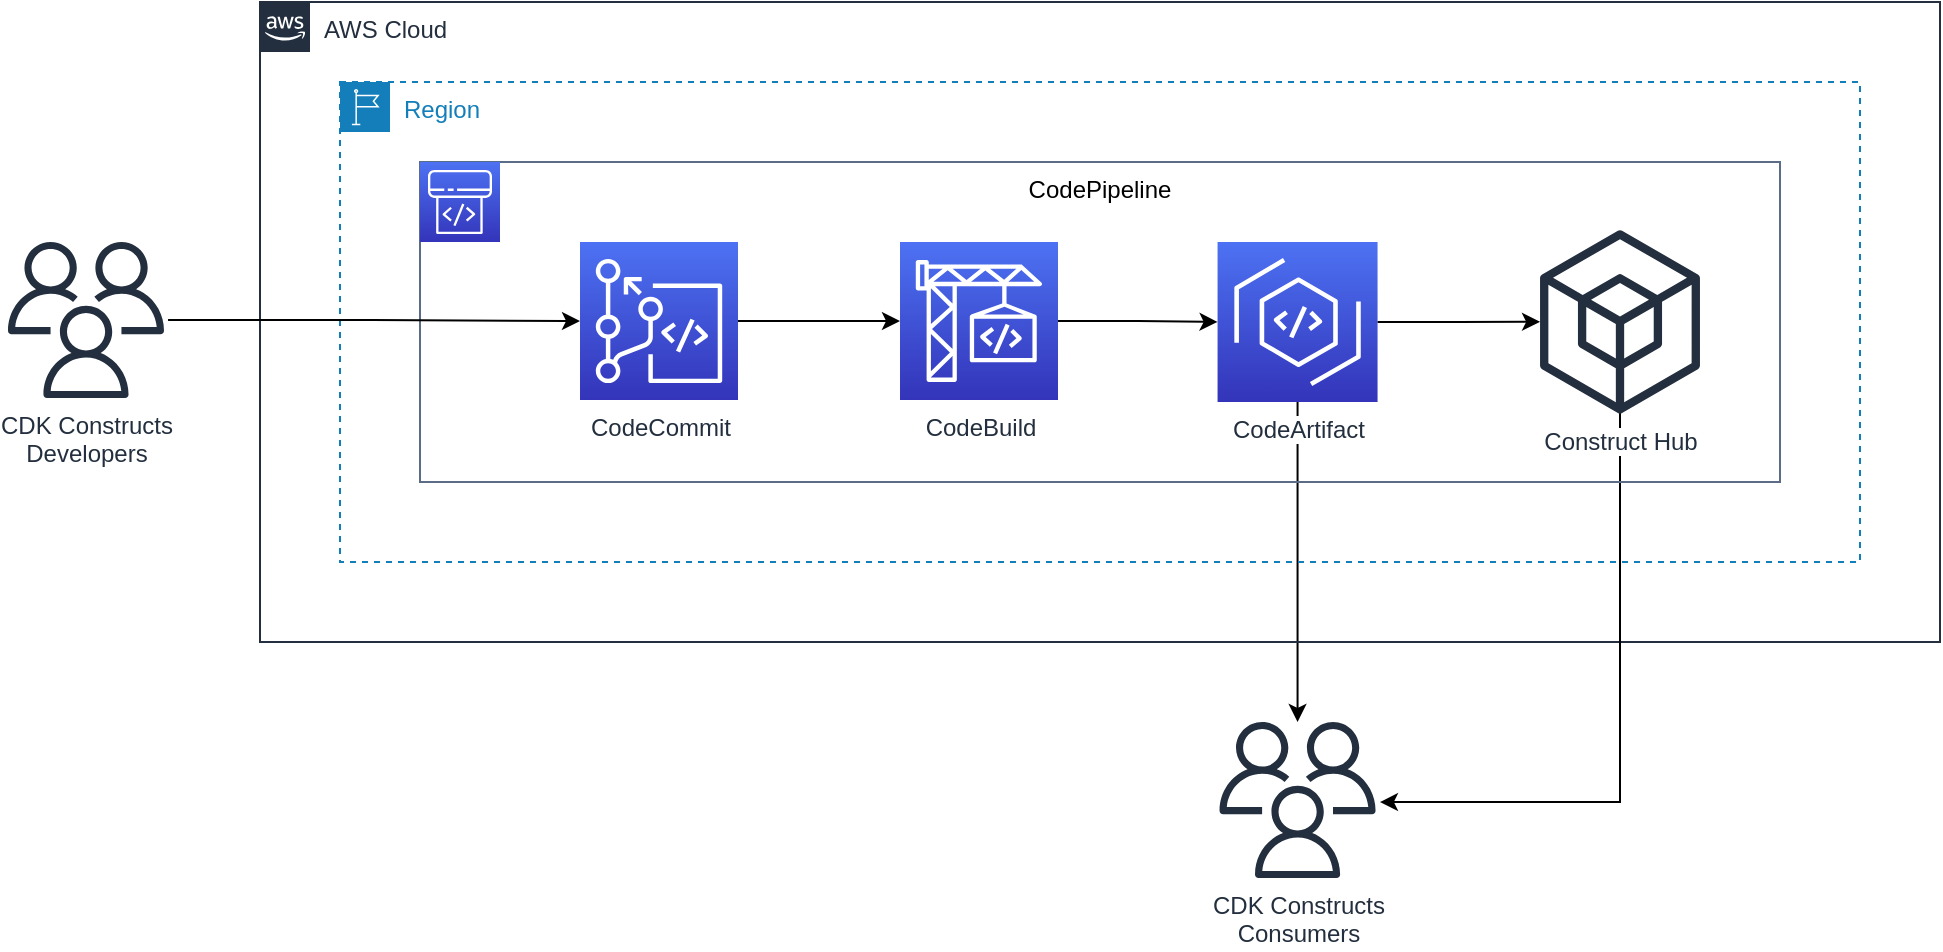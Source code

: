 <mxfile version="20.3.0" type="device" pages="5"><diagram id="Ht1M8jgEwFfnCIfOTk4-" name="constructHub v1"><mxGraphModel dx="1004" dy="669" grid="1" gridSize="10" guides="1" tooltips="1" connect="1" arrows="1" fold="1" page="1" pageScale="1" pageWidth="827" pageHeight="1169" math="0" shadow="0"><root><mxCell id="0"/><mxCell id="1" parent="0"/><mxCell id="h89RyK1hRT3e6EIMzd6z-31" style="edgeStyle=orthogonalEdgeStyle;rounded=0;orthogonalLoop=1;jettySize=auto;html=1;startArrow=none;startFill=0;strokeColor=default;labelBackgroundColor=default;fontColor=default;exitX=0.5;exitY=1;exitDx=0;exitDy=0;exitPerimeter=0;" parent="1" source="vg9qmbVubsNGUItU0Tzm-37" target="h89RyK1hRT3e6EIMzd6z-28" edge="1"><mxGeometry relative="1" as="geometry"><mxPoint x="600" y="736" as="sourcePoint"/><mxPoint x="690" y="660" as="targetPoint"/></mxGeometry></mxCell><mxCell id="h89RyK1hRT3e6EIMzd6z-30" value="AWS Cloud" style="points=[[0,0],[0.25,0],[0.5,0],[0.75,0],[1,0],[1,0.25],[1,0.5],[1,0.75],[1,1],[0.75,1],[0.5,1],[0.25,1],[0,1],[0,0.75],[0,0.5],[0,0.25]];outlineConnect=0;gradientColor=none;html=1;whiteSpace=wrap;fontSize=12;fontStyle=0;container=1;pointerEvents=0;collapsible=0;recursiveResize=0;shape=mxgraph.aws4.group;grIcon=mxgraph.aws4.group_aws_cloud_alt;strokeColor=#232F3E;fillColor=none;verticalAlign=top;align=left;spacingLeft=30;fontColor=#232F3E;dashed=0;labelBackgroundColor=default;" parent="1" vertex="1"><mxGeometry x="200" y="160" width="840" height="320" as="geometry"/></mxCell><mxCell id="5lHzUdLbDCqhNWZ--EgP-1" value="Region" style="points=[[0,0],[0.25,0],[0.5,0],[0.75,0],[1,0],[1,0.25],[1,0.5],[1,0.75],[1,1],[0.75,1],[0.5,1],[0.25,1],[0,1],[0,0.75],[0,0.5],[0,0.25]];outlineConnect=0;gradientColor=none;html=1;whiteSpace=wrap;fontSize=12;fontStyle=0;container=1;pointerEvents=0;collapsible=0;recursiveResize=0;shape=mxgraph.aws4.group;grIcon=mxgraph.aws4.group_region;strokeColor=#147EBA;fillColor=none;verticalAlign=top;align=left;spacingLeft=30;fontColor=#147EBA;dashed=1;" parent="h89RyK1hRT3e6EIMzd6z-30" vertex="1"><mxGeometry x="40" y="40" width="760" height="240" as="geometry"/></mxCell><mxCell id="h89RyK1hRT3e6EIMzd6z-28" value="CDK Constructs&lt;br&gt;Consumers" style="outlineConnect=0;fontColor=#232F3E;gradientColor=none;fillColor=#232F3E;strokeColor=none;dashed=0;verticalLabelPosition=bottom;verticalAlign=top;align=center;html=1;fontSize=12;fontStyle=0;aspect=fixed;pointerEvents=1;shape=mxgraph.aws4.users;labelBackgroundColor=none;" parent="1" vertex="1"><mxGeometry x="679.78" y="520.0" width="78" height="78" as="geometry"/></mxCell><mxCell id="vg9qmbVubsNGUItU0Tzm-46" style="edgeStyle=orthogonalEdgeStyle;rounded=0;orthogonalLoop=1;jettySize=auto;html=1;startArrow=none;startFill=0;strokeColor=default;labelBackgroundColor=default;fontColor=default;entryX=1.028;entryY=0.513;entryDx=0;entryDy=0;entryPerimeter=0;exitX=0.5;exitY=0.937;exitDx=0;exitDy=0;exitPerimeter=0;" parent="1" source="vg9qmbVubsNGUItU0Tzm-45" target="h89RyK1hRT3e6EIMzd6z-28" edge="1"><mxGeometry relative="1" as="geometry"><mxPoint x="950" y="560" as="sourcePoint"/><mxPoint x="728.78" y="530" as="targetPoint"/><Array as="points"><mxPoint x="880" y="560"/></Array></mxGeometry></mxCell><mxCell id="vg9qmbVubsNGUItU0Tzm-3" value="" style="group;fontColor=#000000;" parent="1" vertex="1" connectable="0"><mxGeometry x="290" y="240" width="710" height="160" as="geometry"/></mxCell><mxCell id="vg9qmbVubsNGUItU0Tzm-1" value="CodePipeline" style="fillColor=none;strokeColor=#5A6C86;verticalAlign=top;fontStyle=0;fontColor=#000000;" parent="vg9qmbVubsNGUItU0Tzm-3" vertex="1"><mxGeometry x="-10" width="680" height="160" as="geometry"/></mxCell><mxCell id="vg9qmbVubsNGUItU0Tzm-2" value="" style="sketch=0;points=[[0,0,0],[0.25,0,0],[0.5,0,0],[0.75,0,0],[1,0,0],[0,1,0],[0.25,1,0],[0.5,1,0],[0.75,1,0],[1,1,0],[0,0.25,0],[0,0.5,0],[0,0.75,0],[1,0.25,0],[1,0.5,0],[1,0.75,0]];outlineConnect=0;fontColor=#232F3E;gradientColor=#4D72F3;gradientDirection=north;fillColor=#3334B9;strokeColor=#ffffff;dashed=0;verticalLabelPosition=bottom;verticalAlign=top;align=center;html=1;fontSize=12;fontStyle=0;aspect=fixed;shape=mxgraph.aws4.resourceIcon;resIcon=mxgraph.aws4.codepipeline;" parent="vg9qmbVubsNGUItU0Tzm-3" vertex="1"><mxGeometry x="-10" width="40" height="40" as="geometry"/></mxCell><mxCell id="vg9qmbVubsNGUItU0Tzm-34" value="CodeCommit" style="sketch=0;points=[[0,0,0],[0.25,0,0],[0.5,0,0],[0.75,0,0],[1,0,0],[0,1,0],[0.25,1,0],[0.5,1,0],[0.75,1,0],[1,1,0],[0,0.25,0],[0,0.5,0],[0,0.75,0],[1,0.25,0],[1,0.5,0],[1,0.75,0]];outlineConnect=0;fontColor=#232F3E;gradientColor=#4D72F3;gradientDirection=north;fillColor=#3334B9;strokeColor=#ffffff;dashed=0;verticalLabelPosition=bottom;verticalAlign=top;align=center;html=1;fontSize=12;fontStyle=0;aspect=fixed;shape=mxgraph.aws4.resourceIcon;resIcon=mxgraph.aws4.codecommit;" parent="vg9qmbVubsNGUItU0Tzm-3" vertex="1"><mxGeometry x="70" y="40" width="79" height="79" as="geometry"/></mxCell><mxCell id="vg9qmbVubsNGUItU0Tzm-35" value="CodeBuild" style="sketch=0;points=[[0,0,0],[0.25,0,0],[0.5,0,0],[0.75,0,0],[1,0,0],[0,1,0],[0.25,1,0],[0.5,1,0],[0.75,1,0],[1,1,0],[0,0.25,0],[0,0.5,0],[0,0.75,0],[1,0.25,0],[1,0.5,0],[1,0.75,0]];outlineConnect=0;fontColor=#232F3E;gradientColor=#4D72F3;gradientDirection=north;fillColor=#3334B9;strokeColor=#ffffff;dashed=0;verticalLabelPosition=bottom;verticalAlign=top;align=center;html=1;fontSize=12;fontStyle=0;aspect=fixed;shape=mxgraph.aws4.resourceIcon;resIcon=mxgraph.aws4.codebuild;labelBackgroundColor=default;" parent="vg9qmbVubsNGUItU0Tzm-3" vertex="1"><mxGeometry x="230.0" y="40" width="79" height="79" as="geometry"/></mxCell><mxCell id="vg9qmbVubsNGUItU0Tzm-36" style="edgeStyle=orthogonalEdgeStyle;rounded=0;orthogonalLoop=1;jettySize=auto;html=1;exitX=1;exitY=0.5;exitDx=0;exitDy=0;exitPerimeter=0;strokeColor=default;labelBackgroundColor=default;fontColor=default;entryX=0;entryY=0.5;entryDx=0;entryDy=0;entryPerimeter=0;" parent="vg9qmbVubsNGUItU0Tzm-3" source="vg9qmbVubsNGUItU0Tzm-34" target="vg9qmbVubsNGUItU0Tzm-35" edge="1"><mxGeometry relative="1" as="geometry"><mxPoint x="-212.22" y="47" as="sourcePoint"/><mxPoint x="-160.692" y="47" as="targetPoint"/></mxGeometry></mxCell><mxCell id="vg9qmbVubsNGUItU0Tzm-37" value="CodeArtifact" style="sketch=0;points=[[0,0,0],[0.25,0,0],[0.5,0,0],[0.75,0,0],[1,0,0],[0,1,0],[0.25,1,0],[0.5,1,0],[0.75,1,0],[1,1,0],[0,0.25,0],[0,0.5,0],[0,0.75,0],[1,0.25,0],[1,0.5,0],[1,0.75,0]];outlineConnect=0;fontColor=#232F3E;gradientColor=#4D72F3;gradientDirection=north;fillColor=#3334B9;strokeColor=#ffffff;dashed=0;verticalLabelPosition=bottom;verticalAlign=top;align=center;html=1;fontSize=12;fontStyle=0;aspect=fixed;shape=mxgraph.aws4.resourceIcon;resIcon=mxgraph.aws4.codeartifact;labelPosition=center;labelBackgroundColor=default;" parent="vg9qmbVubsNGUItU0Tzm-3" vertex="1"><mxGeometry x="388.78" y="40" width="80" height="80" as="geometry"/></mxCell><mxCell id="vg9qmbVubsNGUItU0Tzm-38" style="edgeStyle=orthogonalEdgeStyle;rounded=0;orthogonalLoop=1;jettySize=auto;html=1;exitX=1;exitY=0.5;exitDx=0;exitDy=0;exitPerimeter=0;strokeColor=default;labelBackgroundColor=default;fontColor=default;entryX=0;entryY=0.5;entryDx=0;entryDy=0;entryPerimeter=0;" parent="vg9qmbVubsNGUItU0Tzm-3" source="vg9qmbVubsNGUItU0Tzm-35" target="vg9qmbVubsNGUItU0Tzm-37" edge="1"><mxGeometry relative="1" as="geometry"><mxPoint x="30.836" y="-160.5" as="sourcePoint"/><mxPoint x="130.002" y="-160.5" as="targetPoint"/></mxGeometry></mxCell><mxCell id="vg9qmbVubsNGUItU0Tzm-39" value="CDK Constructs&lt;br&gt;Developers" style="outlineConnect=0;fontColor=#232F3E;gradientColor=none;fillColor=#232F3E;strokeColor=none;dashed=0;verticalLabelPosition=bottom;verticalAlign=top;align=center;html=1;fontSize=12;fontStyle=0;aspect=fixed;pointerEvents=1;shape=mxgraph.aws4.users;labelBackgroundColor=none;" parent="vg9qmbVubsNGUItU0Tzm-3" vertex="1"><mxGeometry x="-216" y="40.0" width="78" height="78" as="geometry"/></mxCell><mxCell id="vg9qmbVubsNGUItU0Tzm-40" style="edgeStyle=orthogonalEdgeStyle;rounded=0;orthogonalLoop=1;jettySize=auto;html=1;strokeColor=default;labelBackgroundColor=default;fontColor=default;entryX=0;entryY=0.5;entryDx=0;entryDy=0;entryPerimeter=0;exitX=1.026;exitY=0.5;exitDx=0;exitDy=0;exitPerimeter=0;" parent="vg9qmbVubsNGUItU0Tzm-3" source="vg9qmbVubsNGUItU0Tzm-39" target="vg9qmbVubsNGUItU0Tzm-34" edge="1"><mxGeometry relative="1" as="geometry"><mxPoint x="-106" y="110" as="sourcePoint"/><mxPoint x="-6" y="287" as="targetPoint"/></mxGeometry></mxCell><mxCell id="vg9qmbVubsNGUItU0Tzm-44" style="edgeStyle=orthogonalEdgeStyle;rounded=0;orthogonalLoop=1;jettySize=auto;html=1;exitX=1;exitY=0.5;exitDx=0;exitDy=0;exitPerimeter=0;strokeColor=default;labelBackgroundColor=default;fontColor=default;" parent="vg9qmbVubsNGUItU0Tzm-3" source="vg9qmbVubsNGUItU0Tzm-37" target="vg9qmbVubsNGUItU0Tzm-45" edge="1"><mxGeometry relative="1" as="geometry"><mxPoint x="319" y="89.5" as="sourcePoint"/><mxPoint x="551" y="80" as="targetPoint"/></mxGeometry></mxCell><mxCell id="vg9qmbVubsNGUItU0Tzm-45" value="Construct Hub" style="sketch=0;outlineConnect=0;fontColor=#232F3E;gradientColor=none;fillColor=#232F3E;strokeColor=none;dashed=0;verticalLabelPosition=bottom;verticalAlign=top;align=center;html=1;fontSize=12;fontStyle=0;aspect=fixed;pointerEvents=1;shape=mxgraph.aws4.external_sdk;labelBackgroundColor=default;" parent="vg9qmbVubsNGUItU0Tzm-3" vertex="1"><mxGeometry x="550" y="34" width="80" height="91.76" as="geometry"/></mxCell></root></mxGraphModel></diagram><diagram id="hl6qGEhq3jhShnh1AvBD" name="ConstructHub v2"><mxGraphModel dx="1854" dy="1769" grid="1" gridSize="10" guides="1" tooltips="1" connect="1" arrows="1" fold="1" page="1" pageScale="1" pageWidth="850" pageHeight="1100" math="0" shadow="0"><root><mxCell id="0"/><mxCell id="1" parent="0"/><mxCell id="FJby4zvLYHvqef_bk4eT-3" value="" style="rounded=0;whiteSpace=wrap;html=1;dashed=1;fillColor=#d5e8d4;strokeColor=#82b366;" parent="1" vertex="1"><mxGeometry y="283" width="480" height="120" as="geometry"/></mxCell><mxCell id="FJby4zvLYHvqef_bk4eT-2" value="" style="rounded=0;whiteSpace=wrap;html=1;dashed=1;fillColor=#d5e8d4;strokeColor=#82b366;" parent="1" vertex="1"><mxGeometry y="144" width="480" height="120" as="geometry"/></mxCell><mxCell id="FJby4zvLYHvqef_bk4eT-1" value="" style="rounded=0;whiteSpace=wrap;html=1;dashed=1;fillColor=#dae8fc;strokeColor=#6c8ebf;" parent="1" vertex="1"><mxGeometry y="10" width="480" height="120" as="geometry"/></mxCell><mxCell id="54IkTSJn3Y0FFMr7oWQS-1" style="edgeStyle=orthogonalEdgeStyle;orthogonalLoop=1;jettySize=auto;html=1;entryX=0;entryY=0.5;entryDx=0;entryDy=0;entryPerimeter=0;rounded=0;" parent="1" source="54IkTSJn3Y0FFMr7oWQS-3" target="54IkTSJn3Y0FFMr7oWQS-16" edge="1"><mxGeometry relative="1" as="geometry"/></mxCell><mxCell id="54IkTSJn3Y0FFMr7oWQS-2" style="edgeStyle=orthogonalEdgeStyle;orthogonalLoop=1;jettySize=auto;html=1;entryX=0;entryY=0;entryDx=110;entryDy=65;entryPerimeter=0;rounded=0;dashed=1;" parent="1" source="54IkTSJn3Y0FFMr7oWQS-3" target="54IkTSJn3Y0FFMr7oWQS-18" edge="1"><mxGeometry relative="1" as="geometry"/></mxCell><mxCell id="54IkTSJn3Y0FFMr7oWQS-3" value="Construct Lib1 GIT Repo" style="sketch=0;points=[[0,0,0],[0.25,0,0],[0.5,0,0],[0.75,0,0],[1,0,0],[0,1,0],[0.25,1,0],[0.5,1,0],[0.75,1,0],[1,1,0],[0,0.25,0],[0,0.5,0],[0,0.75,0],[1,0.25,0],[1,0.5,0],[1,0.75,0]];outlineConnect=0;fontColor=#232F3E;gradientColor=#4D72F3;gradientDirection=north;fillColor=#3334B9;strokeColor=#ffffff;dashed=0;verticalLabelPosition=bottom;verticalAlign=top;align=center;html=1;fontSize=12;fontStyle=0;aspect=fixed;shape=mxgraph.aws4.resourceIcon;resIcon=mxgraph.aws4.codecommit;" parent="1" vertex="1"><mxGeometry x="201" y="181" width="78" height="78" as="geometry"/></mxCell><mxCell id="54IkTSJn3Y0FFMr7oWQS-4" style="edgeStyle=orthogonalEdgeStyle;orthogonalLoop=1;jettySize=auto;html=1;entryX=0;entryY=0.5;entryDx=0;entryDy=0;entryPerimeter=0;rounded=0;" parent="1" source="54IkTSJn3Y0FFMr7oWQS-6" target="54IkTSJn3Y0FFMr7oWQS-20" edge="1"><mxGeometry relative="1" as="geometry"/></mxCell><mxCell id="54IkTSJn3Y0FFMr7oWQS-5" style="edgeStyle=orthogonalEdgeStyle;orthogonalLoop=1;jettySize=auto;html=1;entryX=0;entryY=0;entryDx=110;entryDy=65;entryPerimeter=0;rounded=0;dashed=1;" parent="1" source="54IkTSJn3Y0FFMr7oWQS-6" target="54IkTSJn3Y0FFMr7oWQS-21" edge="1"><mxGeometry relative="1" as="geometry"/></mxCell><mxCell id="54IkTSJn3Y0FFMr7oWQS-6" value="Construct Lib2 GIT Repo" style="sketch=0;points=[[0,0,0],[0.25,0,0],[0.5,0,0],[0.75,0,0],[1,0,0],[0,1,0],[0.25,1,0],[0.5,1,0],[0.75,1,0],[1,1,0],[0,0.25,0],[0,0.5,0],[0,0.75,0],[1,0.25,0],[1,0.5,0],[1,0.75,0]];outlineConnect=0;fontColor=#232F3E;gradientColor=#4D72F3;gradientDirection=north;fillColor=#3334B9;strokeColor=#ffffff;dashed=0;verticalLabelPosition=bottom;verticalAlign=top;align=center;html=1;fontSize=12;fontStyle=0;aspect=fixed;shape=mxgraph.aws4.resourceIcon;resIcon=mxgraph.aws4.codecommit;" parent="1" vertex="1"><mxGeometry x="201" y="309" width="78" height="78" as="geometry"/></mxCell><mxCell id="54IkTSJn3Y0FFMr7oWQS-7" value="Private ConstructHub" style="swimlane;" parent="1" vertex="1"><mxGeometry x="520" y="-209" width="290" height="370" as="geometry"/></mxCell><mxCell id="54IkTSJn3Y0FFMr7oWQS-8" style="edgeStyle=orthogonalEdgeStyle;rounded=0;orthogonalLoop=1;jettySize=auto;html=1;" parent="54IkTSJn3Y0FFMr7oWQS-7" source="54IkTSJn3Y0FFMr7oWQS-9" target="54IkTSJn3Y0FFMr7oWQS-10" edge="1"><mxGeometry relative="1" as="geometry"/></mxCell><mxCell id="54IkTSJn3Y0FFMr7oWQS-9" value="Code Artifact&lt;br&gt;Repository" style="sketch=0;points=[[0,0,0],[0.25,0,0],[0.5,0,0],[0.75,0,0],[1,0,0],[0,1,0],[0.25,1,0],[0.5,1,0],[0.75,1,0],[1,1,0],[0,0.25,0],[0,0.5,0],[0,0.75,0],[1,0.25,0],[1,0.5,0],[1,0.75,0]];outlineConnect=0;fontColor=#232F3E;gradientColor=#4D72F3;gradientDirection=north;fillColor=#3334B9;strokeColor=#ffffff;dashed=0;verticalLabelPosition=bottom;verticalAlign=top;align=center;html=1;fontSize=12;fontStyle=0;aspect=fixed;shape=mxgraph.aws4.resourceIcon;resIcon=mxgraph.aws4.codeartifact;" parent="54IkTSJn3Y0FFMr7oWQS-7" vertex="1"><mxGeometry x="30" y="244" width="78" height="78" as="geometry"/></mxCell><mxCell id="54IkTSJn3Y0FFMr7oWQS-10" value="Domain" style="aspect=fixed;html=1;points=[];align=center;image;fontSize=12;image=img/lib/azure2/networking/DNS_Zones.svg;" parent="54IkTSJn3Y0FFMr7oWQS-7" vertex="1"><mxGeometry x="200" y="251" width="64" height="64" as="geometry"/></mxCell><mxCell id="54IkTSJn3Y0FFMr7oWQS-11" style="edgeStyle=orthogonalEdgeStyle;curved=1;orthogonalLoop=1;jettySize=auto;html=1;dashed=1;" parent="1" source="54IkTSJn3Y0FFMr7oWQS-14" target="54IkTSJn3Y0FFMr7oWQS-17" edge="1"><mxGeometry relative="1" as="geometry"/></mxCell><mxCell id="54IkTSJn3Y0FFMr7oWQS-14" value="ConstructHub GIT &lt;br&gt;Repo" style="sketch=0;points=[[0,0,0],[0.25,0,0],[0.5,0,0],[0.75,0,0],[1,0,0],[0,1,0],[0.25,1,0],[0.5,1,0],[0.75,1,0],[1,1,0],[0,0.25,0],[0,0.5,0],[0,0.75,0],[1,0.25,0],[1,0.5,0],[1,0.75,0]];outlineConnect=0;fontColor=#232F3E;gradientColor=#4D72F3;gradientDirection=north;fillColor=#3334B9;strokeColor=#ffffff;dashed=0;verticalLabelPosition=bottom;verticalAlign=top;align=center;html=1;fontSize=12;fontStyle=0;aspect=fixed;shape=mxgraph.aws4.resourceIcon;resIcon=mxgraph.aws4.codecommit;" parent="1" vertex="1"><mxGeometry x="199" y="30" width="78" height="78" as="geometry"/></mxCell><mxCell id="54IkTSJn3Y0FFMr7oWQS-15" value="Publishes" style="edgeStyle=orthogonalEdgeStyle;orthogonalLoop=1;jettySize=auto;html=1;rounded=0;" parent="1" source="54IkTSJn3Y0FFMr7oWQS-16" target="54IkTSJn3Y0FFMr7oWQS-9" edge="1"><mxGeometry x="-0.721" relative="1" as="geometry"><mxPoint x="580" y="190" as="targetPoint"/><mxPoint as="offset"/></mxGeometry></mxCell><mxCell id="54IkTSJn3Y0FFMr7oWQS-16" value="ConstructLib1 release&lt;br&gt;CodePipeline" style="sketch=0;points=[[0,0,0],[0.25,0,0],[0.5,0,0],[0.75,0,0],[1,0,0],[0,1,0],[0.25,1,0],[0.5,1,0],[0.75,1,0],[1,1,0],[0,0.25,0],[0,0.5,0],[0,0.75,0],[1,0.25,0],[1,0.5,0],[1,0.75,0]];outlineConnect=0;fontColor=#232F3E;gradientColor=#4D72F3;gradientDirection=north;fillColor=#3334B9;strokeColor=#ffffff;dashed=0;verticalLabelPosition=bottom;verticalAlign=top;align=center;html=1;fontSize=12;fontStyle=0;aspect=fixed;shape=mxgraph.aws4.resourceIcon;resIcon=mxgraph.aws4.codepipeline;" parent="1" vertex="1"><mxGeometry x="360" y="181" width="78" height="78" as="geometry"/></mxCell><mxCell id="54IkTSJn3Y0FFMr7oWQS-17" value="Holds&amp;nbsp;&lt;br&gt;ConstructHubStack" style="shape=note;whiteSpace=wrap;html=1;backgroundOutline=1;darkOpacity=0.05;" parent="1" vertex="1"><mxGeometry x="24" y="40" width="110" height="60" as="geometry"/></mxCell><mxCell id="54IkTSJn3Y0FFMr7oWQS-18" value="Holds&lt;br&gt;ConstructLibStack (list of constructs)&lt;br&gt;and PipelineStack&lt;br&gt;&lt;br&gt;(HitCounter)" style="shape=note;whiteSpace=wrap;html=1;backgroundOutline=1;darkOpacity=0.05;" parent="1" vertex="1"><mxGeometry x="21" y="155" width="110" height="100" as="geometry"/></mxCell><mxCell id="54IkTSJn3Y0FFMr7oWQS-19" value="Publishes" style="edgeStyle=orthogonalEdgeStyle;orthogonalLoop=1;jettySize=auto;html=1;entryX=0.5;entryY=1;entryDx=0;entryDy=0;rounded=0;entryPerimeter=0;" parent="1" source="54IkTSJn3Y0FFMr7oWQS-20" target="54IkTSJn3Y0FFMr7oWQS-9" edge="1"><mxGeometry x="-0.821" relative="1" as="geometry"><mxPoint as="offset"/></mxGeometry></mxCell><mxCell id="54IkTSJn3Y0FFMr7oWQS-20" value="ConstructLib2 release&lt;br&gt;CodePipeline" style="sketch=0;points=[[0,0,0],[0.25,0,0],[0.5,0,0],[0.75,0,0],[1,0,0],[0,1,0],[0.25,1,0],[0.5,1,0],[0.75,1,0],[1,1,0],[0,0.25,0],[0,0.5,0],[0,0.75,0],[1,0.25,0],[1,0.5,0],[1,0.75,0]];outlineConnect=0;fontColor=#232F3E;gradientColor=#4D72F3;gradientDirection=north;fillColor=#3334B9;strokeColor=#ffffff;dashed=0;verticalLabelPosition=bottom;verticalAlign=top;align=center;html=1;fontSize=12;fontStyle=0;aspect=fixed;shape=mxgraph.aws4.resourceIcon;resIcon=mxgraph.aws4.codepipeline;" parent="1" vertex="1"><mxGeometry x="360" y="309" width="78" height="78" as="geometry"/></mxCell><mxCell id="54IkTSJn3Y0FFMr7oWQS-21" value="Holds&lt;br&gt;ConstructLibStack (list of constructs)&lt;br&gt;and PipelineStack" style="shape=note;whiteSpace=wrap;html=1;backgroundOutline=1;darkOpacity=0.05;" parent="1" vertex="1"><mxGeometry x="21" y="283" width="110" height="100" as="geometry"/></mxCell><mxCell id="54IkTSJn3Y0FFMr7oWQS-22" style="edgeStyle=orthogonalEdgeStyle;rounded=0;orthogonalLoop=1;jettySize=auto;html=1;entryX=0;entryY=0.75;entryDx=0;entryDy=0;exitX=1;exitY=0.5;exitDx=0;exitDy=0;exitPerimeter=0;" parent="1" source="54IkTSJn3Y0FFMr7oWQS-14" target="54IkTSJn3Y0FFMr7oWQS-7" edge="1"><mxGeometry relative="1" as="geometry"><mxPoint x="500" y="100" as="targetPoint"/><mxPoint x="438" y="70" as="sourcePoint"/></mxGeometry></mxCell><mxCell id="54IkTSJn3Y0FFMr7oWQS-23" value="Creates" style="edgeLabel;html=1;align=center;verticalAlign=middle;resizable=0;points=[];" parent="54IkTSJn3Y0FFMr7oWQS-22" vertex="1" connectable="0"><mxGeometry x="-0.124" y="1" relative="1" as="geometry"><mxPoint x="71" y="37" as="offset"/></mxGeometry></mxCell><mxCell id="3rEhfaBzdgs8yhDAfPwR-2" style="edgeStyle=orthogonalEdgeStyle;orthogonalLoop=1;jettySize=auto;html=1;entryX=0.5;entryY=1;entryDx=0;entryDy=0;entryPerimeter=0;rounded=1;exitX=0.5;exitY=0.5;exitDx=0;exitDy=0;exitPerimeter=0;" parent="1" source="mXU92rYjLi8IKA1LZAeB-6" target="54IkTSJn3Y0FFMr7oWQS-9" edge="1"><mxGeometry relative="1" as="geometry"><mxPoint x="277" y="479" as="sourcePoint"/></mxGeometry></mxCell><mxCell id="3rEhfaBzdgs8yhDAfPwR-3" value="Consumes" style="edgeLabel;html=1;align=center;verticalAlign=middle;resizable=0;points=[];" parent="3rEhfaBzdgs8yhDAfPwR-2" vertex="1" connectable="0"><mxGeometry x="-0.888" y="-2" relative="1" as="geometry"><mxPoint as="offset"/></mxGeometry></mxCell><mxCell id="mXU92rYjLi8IKA1LZAeB-1" value="WAF" style="outlineConnect=0;dashed=0;verticalLabelPosition=bottom;verticalAlign=top;align=center;html=1;shape=mxgraph.aws3.waf;fillColor=#759C3E;gradientColor=none;" vertex="1" parent="1"><mxGeometry x="624" y="-168" width="40" height="42.5" as="geometry"/></mxCell><mxCell id="mXU92rYjLi8IKA1LZAeB-5" style="edgeStyle=orthogonalEdgeStyle;rounded=0;orthogonalLoop=1;jettySize=auto;html=1;" edge="1" parent="1" source="mXU92rYjLi8IKA1LZAeB-2" target="54IkTSJn3Y0FFMr7oWQS-9"><mxGeometry relative="1" as="geometry"/></mxCell><mxCell id="mXU92rYjLi8IKA1LZAeB-2" value="CloudFront Distribution" style="outlineConnect=0;dashed=0;verticalLabelPosition=bottom;verticalAlign=top;align=center;html=1;shape=mxgraph.aws3.cloudfront;fillColor=#F58536;gradientColor=none;" vertex="1" parent="1"><mxGeometry x="551" y="-145.5" width="76.5" height="93" as="geometry"/></mxCell><mxCell id="mXU92rYjLi8IKA1LZAeB-4" style="edgeStyle=orthogonalEdgeStyle;rounded=0;orthogonalLoop=1;jettySize=auto;html=1;" edge="1" parent="1" source="mXU92rYjLi8IKA1LZAeB-3" target="mXU92rYjLi8IKA1LZAeB-2"><mxGeometry relative="1" as="geometry"/></mxCell><mxCell id="mXU92rYjLi8IKA1LZAeB-14" value="Browse" style="edgeLabel;html=1;align=center;verticalAlign=middle;resizable=0;points=[];" vertex="1" connectable="0" parent="mXU92rYjLi8IKA1LZAeB-4"><mxGeometry x="-0.827" y="-1" relative="1" as="geometry"><mxPoint y="1" as="offset"/></mxGeometry></mxCell><mxCell id="mXU92rYjLi8IKA1LZAeB-3" value="Private Hub Web user" style="shape=umlActor;verticalLabelPosition=bottom;verticalAlign=top;html=1;outlineConnect=0;" vertex="1" parent="1"><mxGeometry x="70" y="-129.5" width="30" height="60" as="geometry"/></mxCell><mxCell id="mXU92rYjLi8IKA1LZAeB-6" value="Private Hub Web user" style="shape=umlActor;verticalLabelPosition=bottom;verticalAlign=top;html=1;outlineConnect=0;" vertex="1" parent="1"><mxGeometry x="70" y="449" width="30" height="60" as="geometry"/></mxCell><mxCell id="mXU92rYjLi8IKA1LZAeB-10" style="edgeStyle=orthogonalEdgeStyle;rounded=0;orthogonalLoop=1;jettySize=auto;html=1;entryX=0.5;entryY=0;entryDx=0;entryDy=0;entryPerimeter=0;" edge="1" parent="1" source="mXU92rYjLi8IKA1LZAeB-8" target="54IkTSJn3Y0FFMr7oWQS-3"><mxGeometry relative="1" as="geometry"/></mxCell><mxCell id="mXU92rYjLi8IKA1LZAeB-16" value="Commit/Push" style="edgeLabel;html=1;align=center;verticalAlign=middle;resizable=0;points=[];" vertex="1" connectable="0" parent="mXU92rYjLi8IKA1LZAeB-10"><mxGeometry x="-0.702" y="1" relative="1" as="geometry"><mxPoint as="offset"/></mxGeometry></mxCell><mxCell id="mXU92rYjLi8IKA1LZAeB-8" value="ConstuctLib1 Maintainer" style="shape=umlActor;verticalLabelPosition=bottom;verticalAlign=top;html=1;outlineConnect=0;" vertex="1" parent="1"><mxGeometry x="-170" y="129" width="30" height="60" as="geometry"/></mxCell><mxCell id="mXU92rYjLi8IKA1LZAeB-11" style="edgeStyle=orthogonalEdgeStyle;rounded=0;orthogonalLoop=1;jettySize=auto;html=1;entryX=0.5;entryY=0;entryDx=0;entryDy=0;entryPerimeter=0;" edge="1" parent="1" source="mXU92rYjLi8IKA1LZAeB-9" target="54IkTSJn3Y0FFMr7oWQS-6"><mxGeometry relative="1" as="geometry"/></mxCell><mxCell id="mXU92rYjLi8IKA1LZAeB-17" value="Commit/Push" style="edgeLabel;html=1;align=center;verticalAlign=middle;resizable=0;points=[];" vertex="1" connectable="0" parent="mXU92rYjLi8IKA1LZAeB-11"><mxGeometry x="-0.715" y="-1" relative="1" as="geometry"><mxPoint as="offset"/></mxGeometry></mxCell><mxCell id="mXU92rYjLi8IKA1LZAeB-9" value="ConstuctLib2 Maintainer" style="shape=umlActor;verticalLabelPosition=bottom;verticalAlign=top;html=1;outlineConnect=0;" vertex="1" parent="1"><mxGeometry x="-170" y="259" width="30" height="60" as="geometry"/></mxCell><mxCell id="mXU92rYjLi8IKA1LZAeB-13" style="edgeStyle=orthogonalEdgeStyle;rounded=0;orthogonalLoop=1;jettySize=auto;html=1;entryX=0.5;entryY=0;entryDx=0;entryDy=0;entryPerimeter=0;" edge="1" parent="1" source="mXU92rYjLi8IKA1LZAeB-12" target="54IkTSJn3Y0FFMr7oWQS-14"><mxGeometry relative="1" as="geometry"/></mxCell><mxCell id="mXU92rYjLi8IKA1LZAeB-15" value="Commit/Push" style="edgeLabel;html=1;align=center;verticalAlign=middle;resizable=0;points=[];" vertex="1" connectable="0" parent="mXU92rYjLi8IKA1LZAeB-13"><mxGeometry x="-0.661" y="-1" relative="1" as="geometry"><mxPoint as="offset"/></mxGeometry></mxCell><mxCell id="mXU92rYjLi8IKA1LZAeB-12" value="ConstuctLib Infrastructure Maintainer" style="shape=umlActor;verticalLabelPosition=bottom;verticalAlign=top;html=1;outlineConnect=0;" vertex="1" parent="1"><mxGeometry x="-170" y="-23" width="30" height="60" as="geometry"/></mxCell></root></mxGraphModel></diagram><diagram id="XhVUXyCBo_pkXqaqFCys" name="Construct release Pipeline"><mxGraphModel dx="1004" dy="669" grid="1" gridSize="10" guides="1" tooltips="1" connect="1" arrows="1" fold="1" page="1" pageScale="1" pageWidth="850" pageHeight="1100" math="0" shadow="0"><root><mxCell id="0"/><mxCell id="1" parent="0"/><mxCell id="q29o3Rm8Dr5adKSbvB2Z-1" style="edgeStyle=orthogonalEdgeStyle;rounded=0;orthogonalLoop=1;jettySize=auto;html=1;entryX=0.5;entryY=0;entryDx=0;entryDy=0;" parent="1" source="q29o3Rm8Dr5adKSbvB2Z-2" target="q29o3Rm8Dr5adKSbvB2Z-5" edge="1"><mxGeometry relative="1" as="geometry"/></mxCell><mxCell id="q29o3Rm8Dr5adKSbvB2Z-2" value="Self mutating" style="rounded=0;whiteSpace=wrap;html=1;" parent="1" vertex="1"><mxGeometry x="290" y="140" width="120" height="60" as="geometry"/></mxCell><mxCell id="q29o3Rm8Dr5adKSbvB2Z-3" style="edgeStyle=orthogonalEdgeStyle;rounded=0;orthogonalLoop=1;jettySize=auto;html=1;entryX=0;entryY=0.5;entryDx=0;entryDy=0;" parent="1" source="q29o3Rm8Dr5adKSbvB2Z-5" target="q29o3Rm8Dr5adKSbvB2Z-6" edge="1"><mxGeometry relative="1" as="geometry"/></mxCell><mxCell id="q29o3Rm8Dr5adKSbvB2Z-4" style="edgeStyle=orthogonalEdgeStyle;rounded=0;orthogonalLoop=1;jettySize=auto;html=1;entryX=0;entryY=0.5;entryDx=0;entryDy=0;" parent="1" source="q29o3Rm8Dr5adKSbvB2Z-5" target="q29o3Rm8Dr5adKSbvB2Z-7" edge="1"><mxGeometry relative="1" as="geometry"/></mxCell><mxCell id="q29o3Rm8Dr5adKSbvB2Z-5" value="projen build|release&lt;br&gt;&lt;br&gt;publish to constructHub" style="rounded=0;whiteSpace=wrap;html=1;" parent="1" vertex="1"><mxGeometry x="290" y="230" width="120" height="60" as="geometry"/></mxCell><mxCell id="q29o3Rm8Dr5adKSbvB2Z-6" value="dist directory with artifacts" style="rounded=0;whiteSpace=wrap;html=1;" parent="1" vertex="1"><mxGeometry x="470" y="230" width="120" height="60" as="geometry"/></mxCell><mxCell id="q29o3Rm8Dr5adKSbvB2Z-7" value="private constructHub" style="rounded=0;whiteSpace=wrap;html=1;" parent="1" vertex="1"><mxGeometry x="470" y="330" width="120" height="60" as="geometry"/></mxCell><mxCell id="q29o3Rm8Dr5adKSbvB2Z-8" style="edgeStyle=orthogonalEdgeStyle;rounded=0;orthogonalLoop=1;jettySize=auto;html=1;entryX=0.5;entryY=0;entryDx=0;entryDy=0;" parent="1" source="q29o3Rm8Dr5adKSbvB2Z-9" target="q29o3Rm8Dr5adKSbvB2Z-2" edge="1"><mxGeometry relative="1" as="geometry"/></mxCell><mxCell id="q29o3Rm8Dr5adKSbvB2Z-9" value="ConstructHub LibX&lt;br&gt;GIT repository" style="rounded=1;whiteSpace=wrap;html=1;" parent="1" vertex="1"><mxGeometry x="290" y="40" width="120" height="60" as="geometry"/></mxCell></root></mxGraphModel></diagram><diagram id="hbkXB3U6zG8bkw1us0JO" name="Construct architecture"><mxGraphModel dx="1004" dy="669" grid="1" gridSize="10" guides="1" tooltips="1" connect="1" arrows="1" fold="1" page="1" pageScale="1" pageWidth="850" pageHeight="1100" math="0" shadow="0"><root><mxCell id="0"/><mxCell id="1" parent="0"/><mxCell id="Vm07bKeupX1hAhTJ0YcX-9" value="" style="rounded=0;whiteSpace=wrap;html=1;fillStyle=solid;fillColor=#d5e8d4;strokeColor=#82b366;opacity=50;" parent="1" vertex="1"><mxGeometry x="370" y="60" width="220" height="420" as="geometry"/></mxCell><mxCell id="Vm07bKeupX1hAhTJ0YcX-6" style="edgeStyle=orthogonalEdgeStyle;curved=1;orthogonalLoop=1;jettySize=auto;html=1;entryX=0;entryY=0.5;entryDx=0;entryDy=0;entryPerimeter=0;" parent="1" source="Vm07bKeupX1hAhTJ0YcX-1" target="Vm07bKeupX1hAhTJ0YcX-5" edge="1"><mxGeometry relative="1" as="geometry"/></mxCell><mxCell id="Vm07bKeupX1hAhTJ0YcX-8" style="edgeStyle=orthogonalEdgeStyle;curved=1;orthogonalLoop=1;jettySize=auto;html=1;entryX=0.5;entryY=0;entryDx=0;entryDy=0;entryPerimeter=0;" parent="1" source="Vm07bKeupX1hAhTJ0YcX-1" target="Vm07bKeupX1hAhTJ0YcX-7" edge="1"><mxGeometry relative="1" as="geometry"/></mxCell><mxCell id="Vm07bKeupX1hAhTJ0YcX-1" value="HitCounter Lambda" style="outlineConnect=0;dashed=0;verticalLabelPosition=bottom;verticalAlign=top;align=center;html=1;shape=mxgraph.aws3.lambda_function;fillColor=#F58534;gradientColor=none;fillStyle=solid;" parent="1" vertex="1"><mxGeometry x="440" y="149.5" width="69" height="72" as="geometry"/></mxCell><mxCell id="Vm07bKeupX1hAhTJ0YcX-4" style="edgeStyle=orthogonalEdgeStyle;curved=1;orthogonalLoop=1;jettySize=auto;html=1;" parent="1" source="Vm07bKeupX1hAhTJ0YcX-2" target="Vm07bKeupX1hAhTJ0YcX-1" edge="1"><mxGeometry relative="1" as="geometry"/></mxCell><mxCell id="Vm07bKeupX1hAhTJ0YcX-2" value="ApiGateway" style="outlineConnect=0;dashed=0;verticalLabelPosition=bottom;verticalAlign=top;align=center;html=1;shape=mxgraph.aws3.api_gateway;fillColor=#D9A741;gradientColor=none;fillStyle=solid;" parent="1" vertex="1"><mxGeometry x="160" y="139" width="76.5" height="93" as="geometry"/></mxCell><mxCell id="Vm07bKeupX1hAhTJ0YcX-5" value="Hello &lt;br&gt;Target Lambda" style="outlineConnect=0;dashed=0;verticalLabelPosition=bottom;verticalAlign=top;align=center;html=1;shape=mxgraph.aws3.lambda_function;fillColor=#F58534;gradientColor=none;fillStyle=solid;" parent="1" vertex="1"><mxGeometry x="690" y="150" width="69" height="72" as="geometry"/></mxCell><mxCell id="Vm07bKeupX1hAhTJ0YcX-7" value="DynamoDB &lt;br&gt;counter table" style="sketch=0;points=[[0,0,0],[0.25,0,0],[0.5,0,0],[0.75,0,0],[1,0,0],[0,1,0],[0.25,1,0],[0.5,1,0],[0.75,1,0],[1,1,0],[0,0.25,0],[0,0.5,0],[0,0.75,0],[1,0.25,0],[1,0.5,0],[1,0.75,0]];outlineConnect=0;fontColor=#232F3E;gradientColor=#4D72F3;gradientDirection=north;fillColor=#3334B9;strokeColor=#ffffff;dashed=0;verticalLabelPosition=bottom;verticalAlign=top;align=center;html=1;fontSize=12;fontStyle=0;aspect=fixed;shape=mxgraph.aws4.resourceIcon;resIcon=mxgraph.aws4.dynamodb;fillStyle=solid;" parent="1" vertex="1"><mxGeometry x="435.5" y="330" width="78" height="78" as="geometry"/></mxCell></root></mxGraphModel></diagram><diagram id="dwqxCbEUlIAxHTeswCZ2" name="projen release"><mxGraphModel dx="1255" dy="836" grid="1" gridSize="10" guides="1" tooltips="1" connect="1" arrows="1" fold="1" page="1" pageScale="1" pageWidth="850" pageHeight="1100" math="0" shadow="0"><root><mxCell id="0"/><mxCell id="1" parent="0"/><mxCell id="9WeMYM58DgiCFbBPY4oq-3" value="" style="edgeStyle=orthogonalEdgeStyle;rounded=0;orthogonalLoop=1;jettySize=auto;html=1;" parent="1" source="9WeMYM58DgiCFbBPY4oq-1" target="9WeMYM58DgiCFbBPY4oq-2" edge="1"><mxGeometry relative="1" as="geometry"/></mxCell><mxCell id="9WeMYM58DgiCFbBPY4oq-6" style="edgeStyle=orthogonalEdgeStyle;rounded=0;orthogonalLoop=1;jettySize=auto;html=1;entryX=0;entryY=0.5;entryDx=0;entryDy=0;" parent="1" source="9WeMYM58DgiCFbBPY4oq-1" target="9WeMYM58DgiCFbBPY4oq-4" edge="1"><mxGeometry relative="1" as="geometry"/></mxCell><mxCell id="9WeMYM58DgiCFbBPY4oq-18" style="edgeStyle=orthogonalEdgeStyle;rounded=0;orthogonalLoop=1;jettySize=auto;html=1;entryX=0;entryY=0.5;entryDx=0;entryDy=0;" parent="1" source="9WeMYM58DgiCFbBPY4oq-1" target="9WeMYM58DgiCFbBPY4oq-8" edge="1"><mxGeometry relative="1" as="geometry"/></mxCell><mxCell id="9WeMYM58DgiCFbBPY4oq-47" style="edgeStyle=orthogonalEdgeStyle;rounded=0;orthogonalLoop=1;jettySize=auto;html=1;entryX=0;entryY=0.5;entryDx=0;entryDy=0;" parent="1" source="9WeMYM58DgiCFbBPY4oq-1" target="9WeMYM58DgiCFbBPY4oq-9" edge="1"><mxGeometry relative="1" as="geometry"/></mxCell><mxCell id="9WeMYM58DgiCFbBPY4oq-49" style="edgeStyle=orthogonalEdgeStyle;rounded=0;orthogonalLoop=1;jettySize=auto;html=1;entryX=0;entryY=0.5;entryDx=0;entryDy=0;" parent="1" source="9WeMYM58DgiCFbBPY4oq-1" target="9WeMYM58DgiCFbBPY4oq-10" edge="1"><mxGeometry relative="1" as="geometry"><Array as="points"><mxPoint x="230" y="210"/><mxPoint x="230" y="600"/></Array></mxGeometry></mxCell><mxCell id="9WeMYM58DgiCFbBPY4oq-50" style="edgeStyle=orthogonalEdgeStyle;rounded=0;orthogonalLoop=1;jettySize=auto;html=1;entryX=0;entryY=0.5;entryDx=0;entryDy=0;" parent="1" source="9WeMYM58DgiCFbBPY4oq-1" target="9WeMYM58DgiCFbBPY4oq-11" edge="1"><mxGeometry relative="1" as="geometry"/></mxCell><mxCell id="9WeMYM58DgiCFbBPY4oq-1" value="projen release" style="rounded=0;whiteSpace=wrap;html=1;" parent="1" vertex="1"><mxGeometry x="70" y="180" width="120" height="60" as="geometry"/></mxCell><mxCell id="9WeMYM58DgiCFbBPY4oq-2" value="exec&amp;nbsp;&lt;span style=&quot;color: rgb(0, 128, 0); font-weight: bold; background-color: rgb(255, 255, 255); font-family: &amp;quot;JetBrains Mono&amp;quot;, monospace; font-size: 9.8pt;&quot;&gt;rm -fr dist&lt;/span&gt;" style="whiteSpace=wrap;html=1;rounded=0;" parent="1" vertex="1"><mxGeometry x="270" y="180" width="120" height="60" as="geometry"/></mxCell><mxCell id="9WeMYM58DgiCFbBPY4oq-13" value="" style="edgeStyle=orthogonalEdgeStyle;rounded=0;orthogonalLoop=1;jettySize=auto;html=1;entryX=0;entryY=0.5;entryDx=0;entryDy=0;" parent="1" source="9WeMYM58DgiCFbBPY4oq-4" target="9WeMYM58DgiCFbBPY4oq-16" edge="1"><mxGeometry relative="1" as="geometry"/></mxCell><mxCell id="9WeMYM58DgiCFbBPY4oq-4" value="spawn bump" style="whiteSpace=wrap;html=1;rounded=0;" parent="1" vertex="1"><mxGeometry x="270" y="270" width="120" height="60" as="geometry"/></mxCell><mxCell id="9WeMYM58DgiCFbBPY4oq-25" style="edgeStyle=orthogonalEdgeStyle;rounded=0;orthogonalLoop=1;jettySize=auto;html=1;" parent="1" source="9WeMYM58DgiCFbBPY4oq-8" target="9WeMYM58DgiCFbBPY4oq-19" edge="1"><mxGeometry relative="1" as="geometry"/></mxCell><mxCell id="9WeMYM58DgiCFbBPY4oq-26" style="edgeStyle=orthogonalEdgeStyle;rounded=0;orthogonalLoop=1;jettySize=auto;html=1;entryX=0;entryY=0.5;entryDx=0;entryDy=0;" parent="1" source="9WeMYM58DgiCFbBPY4oq-8" target="9WeMYM58DgiCFbBPY4oq-20" edge="1"><mxGeometry relative="1" as="geometry"/></mxCell><mxCell id="9WeMYM58DgiCFbBPY4oq-27" style="edgeStyle=orthogonalEdgeStyle;rounded=0;orthogonalLoop=1;jettySize=auto;html=1;entryX=0;entryY=0.5;entryDx=0;entryDy=0;" parent="1" source="9WeMYM58DgiCFbBPY4oq-8" target="9WeMYM58DgiCFbBPY4oq-21" edge="1"><mxGeometry relative="1" as="geometry"/></mxCell><mxCell id="9WeMYM58DgiCFbBPY4oq-28" style="edgeStyle=orthogonalEdgeStyle;rounded=0;orthogonalLoop=1;jettySize=auto;html=1;entryX=0;entryY=0.5;entryDx=0;entryDy=0;" parent="1" source="9WeMYM58DgiCFbBPY4oq-8" target="9WeMYM58DgiCFbBPY4oq-22" edge="1"><mxGeometry relative="1" as="geometry"/></mxCell><mxCell id="9WeMYM58DgiCFbBPY4oq-29" style="edgeStyle=orthogonalEdgeStyle;rounded=0;orthogonalLoop=1;jettySize=auto;html=1;entryX=0;entryY=0.5;entryDx=0;entryDy=0;" parent="1" source="9WeMYM58DgiCFbBPY4oq-8" target="9WeMYM58DgiCFbBPY4oq-23" edge="1"><mxGeometry relative="1" as="geometry"/></mxCell><mxCell id="9WeMYM58DgiCFbBPY4oq-30" style="edgeStyle=orthogonalEdgeStyle;rounded=0;orthogonalLoop=1;jettySize=auto;html=1;entryX=0;entryY=0.5;entryDx=0;entryDy=0;" parent="1" source="9WeMYM58DgiCFbBPY4oq-8" target="9WeMYM58DgiCFbBPY4oq-24" edge="1"><mxGeometry relative="1" as="geometry"/></mxCell><mxCell id="9WeMYM58DgiCFbBPY4oq-8" value="spawn build" style="whiteSpace=wrap;html=1;rounded=0;" parent="1" vertex="1"><mxGeometry x="270" y="360" width="120" height="60" as="geometry"/></mxCell><mxCell id="9WeMYM58DgiCFbBPY4oq-46" value="" style="edgeStyle=orthogonalEdgeStyle;rounded=0;orthogonalLoop=1;jettySize=auto;html=1;" parent="1" source="9WeMYM58DgiCFbBPY4oq-9" target="9WeMYM58DgiCFbBPY4oq-45" edge="1"><mxGeometry relative="1" as="geometry"/></mxCell><mxCell id="9WeMYM58DgiCFbBPY4oq-9" value="spawn unbump" style="whiteSpace=wrap;html=1;rounded=0;" parent="1" vertex="1"><mxGeometry x="270" y="450" width="120" height="60" as="geometry"/></mxCell><mxCell id="9WeMYM58DgiCFbBPY4oq-10" value="exec&lt;br&gt;&lt;pre style=&quot;background-color: rgb(255, 255, 255); font-family: &amp;quot;JetBrains Mono&amp;quot;, monospace; font-size: 9.8pt;&quot;&gt;&lt;span style=&quot;color:#008000;font-weight:bold;&quot;&gt;git diff &lt;/span&gt;&lt;/pre&gt;&lt;pre style=&quot;background-color: rgb(255, 255, 255); font-family: &amp;quot;JetBrains Mono&amp;quot;, monospace; font-size: 9.8pt;&quot;&gt;&lt;span style=&quot;color:#008000;font-weight:bold;&quot;&gt;--ignore-space-at-eol &lt;/span&gt;&lt;/pre&gt;&lt;pre style=&quot;background-color: rgb(255, 255, 255); font-family: &amp;quot;JetBrains Mono&amp;quot;, monospace; font-size: 9.8pt;&quot;&gt;&lt;span style=&quot;color:#008000;font-weight:bold;&quot;&gt;--exit-code&lt;/span&gt;&lt;/pre&gt;" style="whiteSpace=wrap;html=1;rounded=0;" parent="1" vertex="1"><mxGeometry x="240" y="540" width="170" height="120" as="geometry"/></mxCell><mxCell id="9WeMYM58DgiCFbBPY4oq-52" style="edgeStyle=orthogonalEdgeStyle;rounded=0;orthogonalLoop=1;jettySize=auto;html=1;" parent="1" source="9WeMYM58DgiCFbBPY4oq-11" target="9WeMYM58DgiCFbBPY4oq-51" edge="1"><mxGeometry relative="1" as="geometry"/></mxCell><mxCell id="9WeMYM58DgiCFbBPY4oq-11" value="spawn&amp;nbsp;&lt;br&gt;&lt;span style=&quot;color: rgb(0, 128, 0); font-weight: bold; background-color: rgb(255, 255, 255); font-family: &amp;quot;JetBrains Mono&amp;quot;, monospace; font-size: 9.8pt;&quot;&gt;publish:git&lt;/span&gt;" style="whiteSpace=wrap;html=1;rounded=0;" parent="1" vertex="1"><mxGeometry x="270" y="690" width="120" height="60" as="geometry"/></mxCell><mxCell id="9WeMYM58DgiCFbBPY4oq-12" value="builtin&lt;br&gt;&lt;pre style=&quot;background-color: rgb(255, 255, 255); font-family: &amp;quot;JetBrains Mono&amp;quot;, monospace; font-size: 9.8pt;&quot;&gt;&lt;span style=&quot;color:#008000;font-weight:bold;&quot;&gt;release/bump-version&lt;/span&gt;&lt;/pre&gt;" style="whiteSpace=wrap;html=1;rounded=0;" parent="1" vertex="1"><mxGeometry x="630" y="270" width="170" height="60" as="geometry"/></mxCell><mxCell id="9WeMYM58DgiCFbBPY4oq-17" style="edgeStyle=orthogonalEdgeStyle;rounded=0;orthogonalLoop=1;jettySize=auto;html=1;entryX=0;entryY=0.5;entryDx=0;entryDy=0;" parent="1" source="9WeMYM58DgiCFbBPY4oq-16" target="9WeMYM58DgiCFbBPY4oq-12" edge="1"><mxGeometry relative="1" as="geometry"/></mxCell><mxCell id="9WeMYM58DgiCFbBPY4oq-16" value="Last commit doesn't match&lt;br&gt;chore(release):&lt;br&gt;pattern" style="rhombus;whiteSpace=wrap;html=1;" parent="1" vertex="1"><mxGeometry x="460" y="260" width="80" height="80" as="geometry"/></mxCell><mxCell id="9WeMYM58DgiCFbBPY4oq-32" value="" style="edgeStyle=orthogonalEdgeStyle;rounded=0;orthogonalLoop=1;jettySize=auto;html=1;" parent="1" source="9WeMYM58DgiCFbBPY4oq-19" target="9WeMYM58DgiCFbBPY4oq-31" edge="1"><mxGeometry relative="1" as="geometry"/></mxCell><mxCell id="9WeMYM58DgiCFbBPY4oq-19" value="default" style="whiteSpace=wrap;html=1;rounded=0;" parent="1" vertex="1"><mxGeometry x="850" y="345" width="120" height="60" as="geometry"/></mxCell><mxCell id="9WeMYM58DgiCFbBPY4oq-34" value="" style="edgeStyle=orthogonalEdgeStyle;rounded=0;orthogonalLoop=1;jettySize=auto;html=1;" parent="1" source="9WeMYM58DgiCFbBPY4oq-20" target="9WeMYM58DgiCFbBPY4oq-33" edge="1"><mxGeometry relative="1" as="geometry"/></mxCell><mxCell id="9WeMYM58DgiCFbBPY4oq-20" value="pre-compile" style="whiteSpace=wrap;html=1;rounded=0;" parent="1" vertex="1"><mxGeometry x="850" y="435" width="120" height="60" as="geometry"/></mxCell><mxCell id="9WeMYM58DgiCFbBPY4oq-36" value="" style="edgeStyle=orthogonalEdgeStyle;rounded=0;orthogonalLoop=1;jettySize=auto;html=1;" parent="1" source="9WeMYM58DgiCFbBPY4oq-21" target="9WeMYM58DgiCFbBPY4oq-35" edge="1"><mxGeometry relative="1" as="geometry"/></mxCell><mxCell id="9WeMYM58DgiCFbBPY4oq-21" value="compile" style="whiteSpace=wrap;html=1;rounded=0;" parent="1" vertex="1"><mxGeometry x="850" y="525" width="120" height="60" as="geometry"/></mxCell><mxCell id="9WeMYM58DgiCFbBPY4oq-38" value="" style="edgeStyle=orthogonalEdgeStyle;rounded=0;orthogonalLoop=1;jettySize=auto;html=1;" parent="1" source="9WeMYM58DgiCFbBPY4oq-22" target="9WeMYM58DgiCFbBPY4oq-37" edge="1"><mxGeometry relative="1" as="geometry"/></mxCell><mxCell id="9WeMYM58DgiCFbBPY4oq-22" value="post-compile" style="whiteSpace=wrap;html=1;rounded=0;" parent="1" vertex="1"><mxGeometry x="850" y="615" width="120" height="60" as="geometry"/></mxCell><mxCell id="9WeMYM58DgiCFbBPY4oq-42" value="" style="edgeStyle=orthogonalEdgeStyle;rounded=0;orthogonalLoop=1;jettySize=auto;html=1;" parent="1" source="9WeMYM58DgiCFbBPY4oq-23" target="9WeMYM58DgiCFbBPY4oq-41" edge="1"><mxGeometry relative="1" as="geometry"/></mxCell><mxCell id="9WeMYM58DgiCFbBPY4oq-23" value="test" style="whiteSpace=wrap;html=1;rounded=0;" parent="1" vertex="1"><mxGeometry x="850" y="705" width="120" height="60" as="geometry"/></mxCell><mxCell id="9WeMYM58DgiCFbBPY4oq-44" value="" style="edgeStyle=orthogonalEdgeStyle;rounded=0;orthogonalLoop=1;jettySize=auto;html=1;" parent="1" source="9WeMYM58DgiCFbBPY4oq-24" target="9WeMYM58DgiCFbBPY4oq-43" edge="1"><mxGeometry relative="1" as="geometry"/></mxCell><mxCell id="9WeMYM58DgiCFbBPY4oq-24" value="package" style="whiteSpace=wrap;html=1;rounded=0;" parent="1" vertex="1"><mxGeometry x="850" y="795" width="120" height="60" as="geometry"/></mxCell><mxCell id="9WeMYM58DgiCFbBPY4oq-31" value="node .projenrc.js" style="whiteSpace=wrap;html=1;rounded=0;" parent="1" vertex="1"><mxGeometry x="1050" y="345" width="120" height="60" as="geometry"/></mxCell><mxCell id="9WeMYM58DgiCFbBPY4oq-33" value="no-op" style="whiteSpace=wrap;html=1;rounded=0;" parent="1" vertex="1"><mxGeometry x="1050" y="435" width="120" height="60" as="geometry"/></mxCell><mxCell id="9WeMYM58DgiCFbBPY4oq-35" value="&lt;pre style=&quot;background-color: rgb(255, 255, 255); font-family: &amp;quot;JetBrains Mono&amp;quot;, monospace; font-size: 9.8pt;&quot;&gt;&lt;span style=&quot;color:#008000;font-weight:bold;&quot;&gt;&quot;jsii --silence-warnings=reserved-word&quot;&lt;/span&gt;&lt;/pre&gt;" style="whiteSpace=wrap;html=1;rounded=0;" parent="1" vertex="1"><mxGeometry x="1050" y="525" width="310" height="60" as="geometry"/></mxCell><mxCell id="9WeMYM58DgiCFbBPY4oq-40" value="" style="edgeStyle=orthogonalEdgeStyle;rounded=0;orthogonalLoop=1;jettySize=auto;html=1;" parent="1" source="9WeMYM58DgiCFbBPY4oq-37" target="9WeMYM58DgiCFbBPY4oq-39" edge="1"><mxGeometry relative="1" as="geometry"/></mxCell><mxCell id="9WeMYM58DgiCFbBPY4oq-37" value="docgen" style="whiteSpace=wrap;html=1;rounded=0;" parent="1" vertex="1"><mxGeometry x="1050" y="615" width="120" height="60" as="geometry"/></mxCell><mxCell id="9WeMYM58DgiCFbBPY4oq-39" value="&lt;pre style=&quot;background-color: rgb(255, 255, 255); font-family: &amp;quot;JetBrains Mono&amp;quot;, monospace; font-size: 9.8pt;&quot;&gt;&lt;span style=&quot;color:#008000;font-weight:bold;&quot;&gt;&quot;jsii-docgen -o API.md&quot;&lt;/span&gt;&lt;/pre&gt;" style="whiteSpace=wrap;html=1;rounded=0;" parent="1" vertex="1"><mxGeometry x="1250" y="615" width="190" height="60" as="geometry"/></mxCell><mxCell id="9WeMYM58DgiCFbBPY4oq-41" value="&lt;pre style=&quot;background-color: rgb(255, 255, 255); font-family: &amp;quot;JetBrains Mono&amp;quot;, monospace; font-size: 9.8pt;&quot;&gt;&lt;span style=&quot;color:#008000;font-weight:bold;&quot;&gt;&quot;jest --passWithNoTests --updateSnapshot&quot;&lt;/span&gt;&lt;/pre&gt;" style="whiteSpace=wrap;html=1;rounded=0;" parent="1" vertex="1"><mxGeometry x="1050" y="705" width="330" height="60" as="geometry"/></mxCell><mxCell id="9WeMYM58DgiCFbBPY4oq-43" value="Create distribution package&lt;br&gt;&lt;pre style=&quot;background-color: rgb(255, 255, 255); font-family: &amp;quot;JetBrains Mono&amp;quot;, monospace; font-size: 9.8pt;&quot;&gt;&lt;span style=&quot;color:#008000;font-weight:bold;&quot;&gt;&quot;if [ ! -z ${CI} ]; then rsync -a . .repo --exclude .git --exclude node_modules &amp;amp;&amp;amp; rm -rf dist &amp;amp;&amp;amp; mv .repo dist; else npx projen package-all; fi&quot;&lt;/span&gt;&lt;/pre&gt;" style="whiteSpace=wrap;html=1;rounded=0;" parent="1" vertex="1"><mxGeometry x="1050" y="795" width="1140" height="60" as="geometry"/></mxCell><mxCell id="9WeMYM58DgiCFbBPY4oq-45" value="builtin&lt;br&gt;&lt;pre style=&quot;background-color: rgb(255, 255, 255); font-family: &amp;quot;JetBrains Mono&amp;quot;, monospace; font-size: 9.8pt;&quot;&gt;&lt;span style=&quot;color:#008000;font-weight:bold;&quot;&gt;&quot;release/reset-version&quot;&lt;/span&gt;&lt;/pre&gt;" style="whiteSpace=wrap;html=1;rounded=0;" parent="1" vertex="1"><mxGeometry x="420" y="450" width="180" height="60" as="geometry"/></mxCell><mxCell id="9WeMYM58DgiCFbBPY4oq-55" value="" style="edgeStyle=orthogonalEdgeStyle;rounded=0;orthogonalLoop=1;jettySize=auto;html=1;" parent="1" source="9WeMYM58DgiCFbBPY4oq-51" target="9WeMYM58DgiCFbBPY4oq-54" edge="1"><mxGeometry relative="1" as="geometry"/></mxCell><mxCell id="9WeMYM58DgiCFbBPY4oq-51" value="Last commit doesn't match&lt;br&gt;chore(release):&lt;br&gt;pattern" style="rhombus;whiteSpace=wrap;html=1;" parent="1" vertex="1"><mxGeometry x="470" y="680" width="80" height="80" as="geometry"/></mxCell><mxCell id="9WeMYM58DgiCFbBPY4oq-57" value="" style="edgeStyle=orthogonalEdgeStyle;rounded=0;orthogonalLoop=1;jettySize=auto;html=1;" parent="1" source="9WeMYM58DgiCFbBPY4oq-54" target="9WeMYM58DgiCFbBPY4oq-56" edge="1"><mxGeometry relative="1" as="geometry"/></mxCell><mxCell id="9WeMYM58DgiCFbBPY4oq-54" value="&lt;pre style=&quot;background-color: rgb(255, 255, 255); font-family: &amp;quot;JetBrains Mono&amp;quot;, monospace; font-size: 9.8pt;&quot;&gt;&lt;span style=&quot;color:#008000;font-weight:bold;&quot;&gt;Prepends the release changelog onto the project changelog, creates a release commit, and tags the release&lt;/span&gt;&lt;/pre&gt;" style="whiteSpace=wrap;html=1;" parent="1" vertex="1"><mxGeometry x="60" y="890" width="900" height="60" as="geometry"/></mxCell><mxCell id="9WeMYM58DgiCFbBPY4oq-59" value="" style="edgeStyle=orthogonalEdgeStyle;rounded=0;orthogonalLoop=1;jettySize=auto;html=1;" parent="1" source="9WeMYM58DgiCFbBPY4oq-56" target="9WeMYM58DgiCFbBPY4oq-58" edge="1"><mxGeometry relative="1" as="geometry"/></mxCell><mxCell id="9WeMYM58DgiCFbBPY4oq-56" value="builtin&lt;br&gt;&lt;pre style=&quot;background-color: rgb(255, 255, 255); font-family: &amp;quot;JetBrains Mono&amp;quot;, monospace; font-size: 9.8pt;&quot;&gt;&lt;span style=&quot;color:#008000;font-weight:bold;&quot;&gt;&quot;release/update-changelog&quot;&lt;/span&gt;&lt;/pre&gt;" style="whiteSpace=wrap;html=1;" parent="1" vertex="1"><mxGeometry x="410" y="1030" width="200" height="60" as="geometry"/></mxCell><mxCell id="9WeMYM58DgiCFbBPY4oq-61" value="" style="edgeStyle=orthogonalEdgeStyle;rounded=0;orthogonalLoop=1;jettySize=auto;html=1;" parent="1" source="9WeMYM58DgiCFbBPY4oq-58" target="9WeMYM58DgiCFbBPY4oq-60" edge="1"><mxGeometry relative="1" as="geometry"/></mxCell><mxCell id="9WeMYM58DgiCFbBPY4oq-58" value="builtin&lt;br&gt;&lt;pre style=&quot;background-color: rgb(255, 255, 255); font-family: &amp;quot;JetBrains Mono&amp;quot;, monospace; font-size: 9.8pt;&quot;&gt;&lt;span style=&quot;color:#008000;font-weight:bold;&quot;&gt;&quot;release/tag-version&quot;&lt;/span&gt;&lt;/pre&gt;" style="whiteSpace=wrap;html=1;" parent="1" vertex="1"><mxGeometry x="430" y="1170" width="160" height="60" as="geometry"/></mxCell><mxCell id="9WeMYM58DgiCFbBPY4oq-60" value="&lt;pre style=&quot;background-color: rgb(255, 255, 255); font-family: &amp;quot;JetBrains Mono&amp;quot;, monospace; font-size: 9.8pt;&quot;&gt;&lt;span style=&quot;color:#008000;font-weight:bold;&quot;&gt;exec&lt;/span&gt;&lt;/pre&gt;&lt;pre style=&quot;background-color: rgb(255, 255, 255); font-family: &amp;quot;JetBrains Mono&amp;quot;, monospace; font-size: 9.8pt;&quot;&gt;&lt;span style=&quot;color:#008000;font-weight:bold;&quot;&gt;&quot;git push --follow-tags origin main&quot;&lt;/span&gt;&lt;/pre&gt;" style="whiteSpace=wrap;html=1;" parent="1" vertex="1"><mxGeometry x="370" y="1310" width="280" height="60" as="geometry"/></mxCell></root></mxGraphModel></diagram></mxfile>